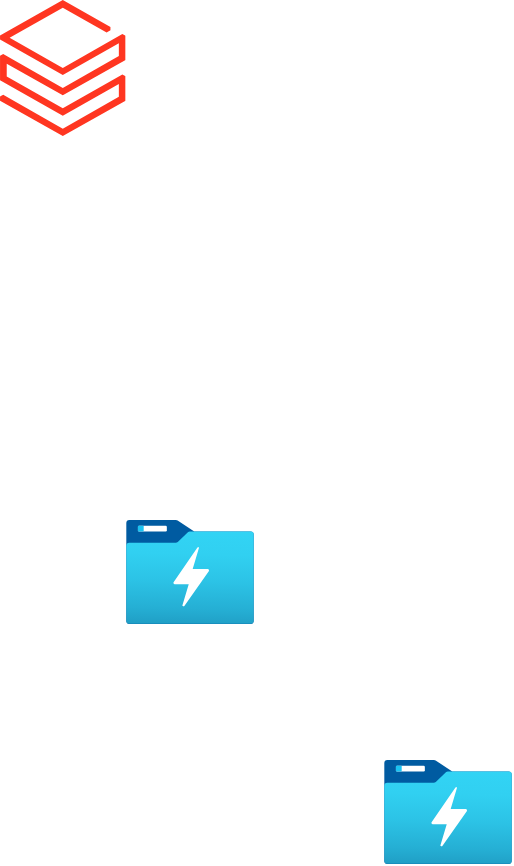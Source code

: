 <mxfile version="21.1.0" type="github">
  <diagram name="Page-1" id="WuEBKlYeaK_HnunUA6jp">
    <mxGraphModel dx="1434" dy="764" grid="1" gridSize="10" guides="1" tooltips="1" connect="1" arrows="1" fold="1" page="1" pageScale="1" pageWidth="827" pageHeight="1169" math="0" shadow="0">
      <root>
        <mxCell id="0" />
        <mxCell id="1" parent="0" />
        <mxCell id="U-qPl0DlRabr3smTPfQu-2" value="" style="image;aspect=fixed;html=1;points=[];align=center;fontSize=12;image=img/lib/azure2/analytics/Azure_Databricks.svg;" vertex="1" parent="1">
          <mxGeometry x="190" y="210" width="62.8" height="68" as="geometry" />
        </mxCell>
        <mxCell id="U-qPl0DlRabr3smTPfQu-3" value="" style="image;aspect=fixed;html=1;points=[];align=center;fontSize=12;image=img/lib/azure2/analytics/Data_Lake_Store_Gen1.svg;" vertex="1" parent="1">
          <mxGeometry x="253" y="470" width="64" height="52" as="geometry" />
        </mxCell>
        <mxCell id="U-qPl0DlRabr3smTPfQu-4" value="" style="image;aspect=fixed;html=1;points=[];align=center;fontSize=12;image=img/lib/azure2/analytics/Data_Lake_Store_Gen1.svg;" vertex="1" parent="1">
          <mxGeometry x="382" y="590" width="64" height="52" as="geometry" />
        </mxCell>
      </root>
    </mxGraphModel>
  </diagram>
</mxfile>
